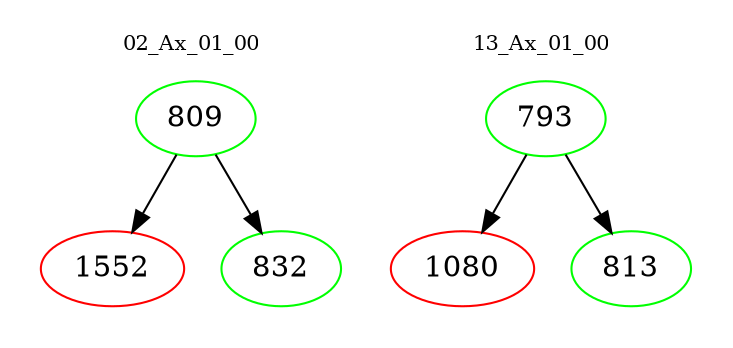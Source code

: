 digraph{
subgraph cluster_0 {
color = white
label = "02_Ax_01_00";
fontsize=10;
T0_809 [label="809", color="green"]
T0_809 -> T0_1552 [color="black"]
T0_1552 [label="1552", color="red"]
T0_809 -> T0_832 [color="black"]
T0_832 [label="832", color="green"]
}
subgraph cluster_1 {
color = white
label = "13_Ax_01_00";
fontsize=10;
T1_793 [label="793", color="green"]
T1_793 -> T1_1080 [color="black"]
T1_1080 [label="1080", color="red"]
T1_793 -> T1_813 [color="black"]
T1_813 [label="813", color="green"]
}
}
